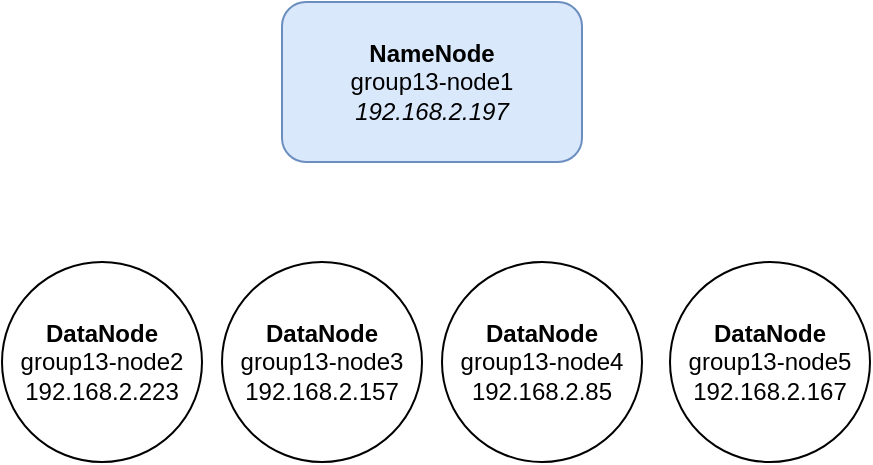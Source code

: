 <mxfile version="21.0.2" type="github">
  <diagram name="Page-1" id="SKLvr-yh19j2k4rbDxnk">
    <mxGraphModel dx="1226" dy="568" grid="1" gridSize="10" guides="1" tooltips="1" connect="1" arrows="1" fold="1" page="1" pageScale="1" pageWidth="827" pageHeight="1169" math="0" shadow="0">
      <root>
        <mxCell id="0" />
        <mxCell id="1" parent="0" />
        <mxCell id="YMkFfzjEfmS2Q9vUWcUY-1" value="&lt;div&gt;&lt;b&gt;NameNode&lt;/b&gt;&lt;/div&gt;&lt;div&gt;group13-node1&lt;/div&gt;&lt;div&gt;&lt;i&gt;192.168.2.197&lt;/i&gt;&lt;/div&gt;" style="rounded=1;whiteSpace=wrap;html=1;fillColor=#dae8fc;strokeColor=#6c8ebf;" parent="1" vertex="1">
          <mxGeometry x="220" y="80" width="150" height="80" as="geometry" />
        </mxCell>
        <mxCell id="YMkFfzjEfmS2Q9vUWcUY-2" value="&lt;div&gt;&lt;b&gt;DataNode&lt;/b&gt;&lt;/div&gt;&lt;div&gt;group13-node2&lt;/div&gt;&lt;div&gt;192.168.2.223&lt;/div&gt;" style="ellipse;whiteSpace=wrap;html=1;aspect=fixed;" parent="1" vertex="1">
          <mxGeometry x="80" y="210" width="100" height="100" as="geometry" />
        </mxCell>
        <mxCell id="YMkFfzjEfmS2Q9vUWcUY-3" value="&lt;div&gt;&lt;b&gt;DataNode&lt;/b&gt;&lt;/div&gt;&lt;div&gt;group13-node3&lt;/div&gt;&lt;div&gt;192.168.2.157&lt;/div&gt;" style="ellipse;whiteSpace=wrap;html=1;aspect=fixed;" parent="1" vertex="1">
          <mxGeometry x="190" y="210" width="100" height="100" as="geometry" />
        </mxCell>
        <mxCell id="YMkFfzjEfmS2Q9vUWcUY-4" value="&lt;div&gt;&lt;b&gt;DataNode&lt;/b&gt;&lt;/div&gt;&lt;div&gt;group13-node4&lt;/div&gt;&lt;div&gt;192.168.2.85&lt;/div&gt;" style="ellipse;whiteSpace=wrap;html=1;aspect=fixed;" parent="1" vertex="1">
          <mxGeometry x="300" y="210" width="100" height="100" as="geometry" />
        </mxCell>
        <mxCell id="YMkFfzjEfmS2Q9vUWcUY-5" value="&lt;div&gt;&lt;b&gt;DataNode&lt;/b&gt;&lt;/div&gt;&lt;div&gt;group13-node5&lt;/div&gt;&lt;div&gt;192.168.2.167&lt;/div&gt;" style="ellipse;whiteSpace=wrap;html=1;aspect=fixed;" parent="1" vertex="1">
          <mxGeometry x="414" y="210" width="100" height="100" as="geometry" />
        </mxCell>
      </root>
    </mxGraphModel>
  </diagram>
</mxfile>
